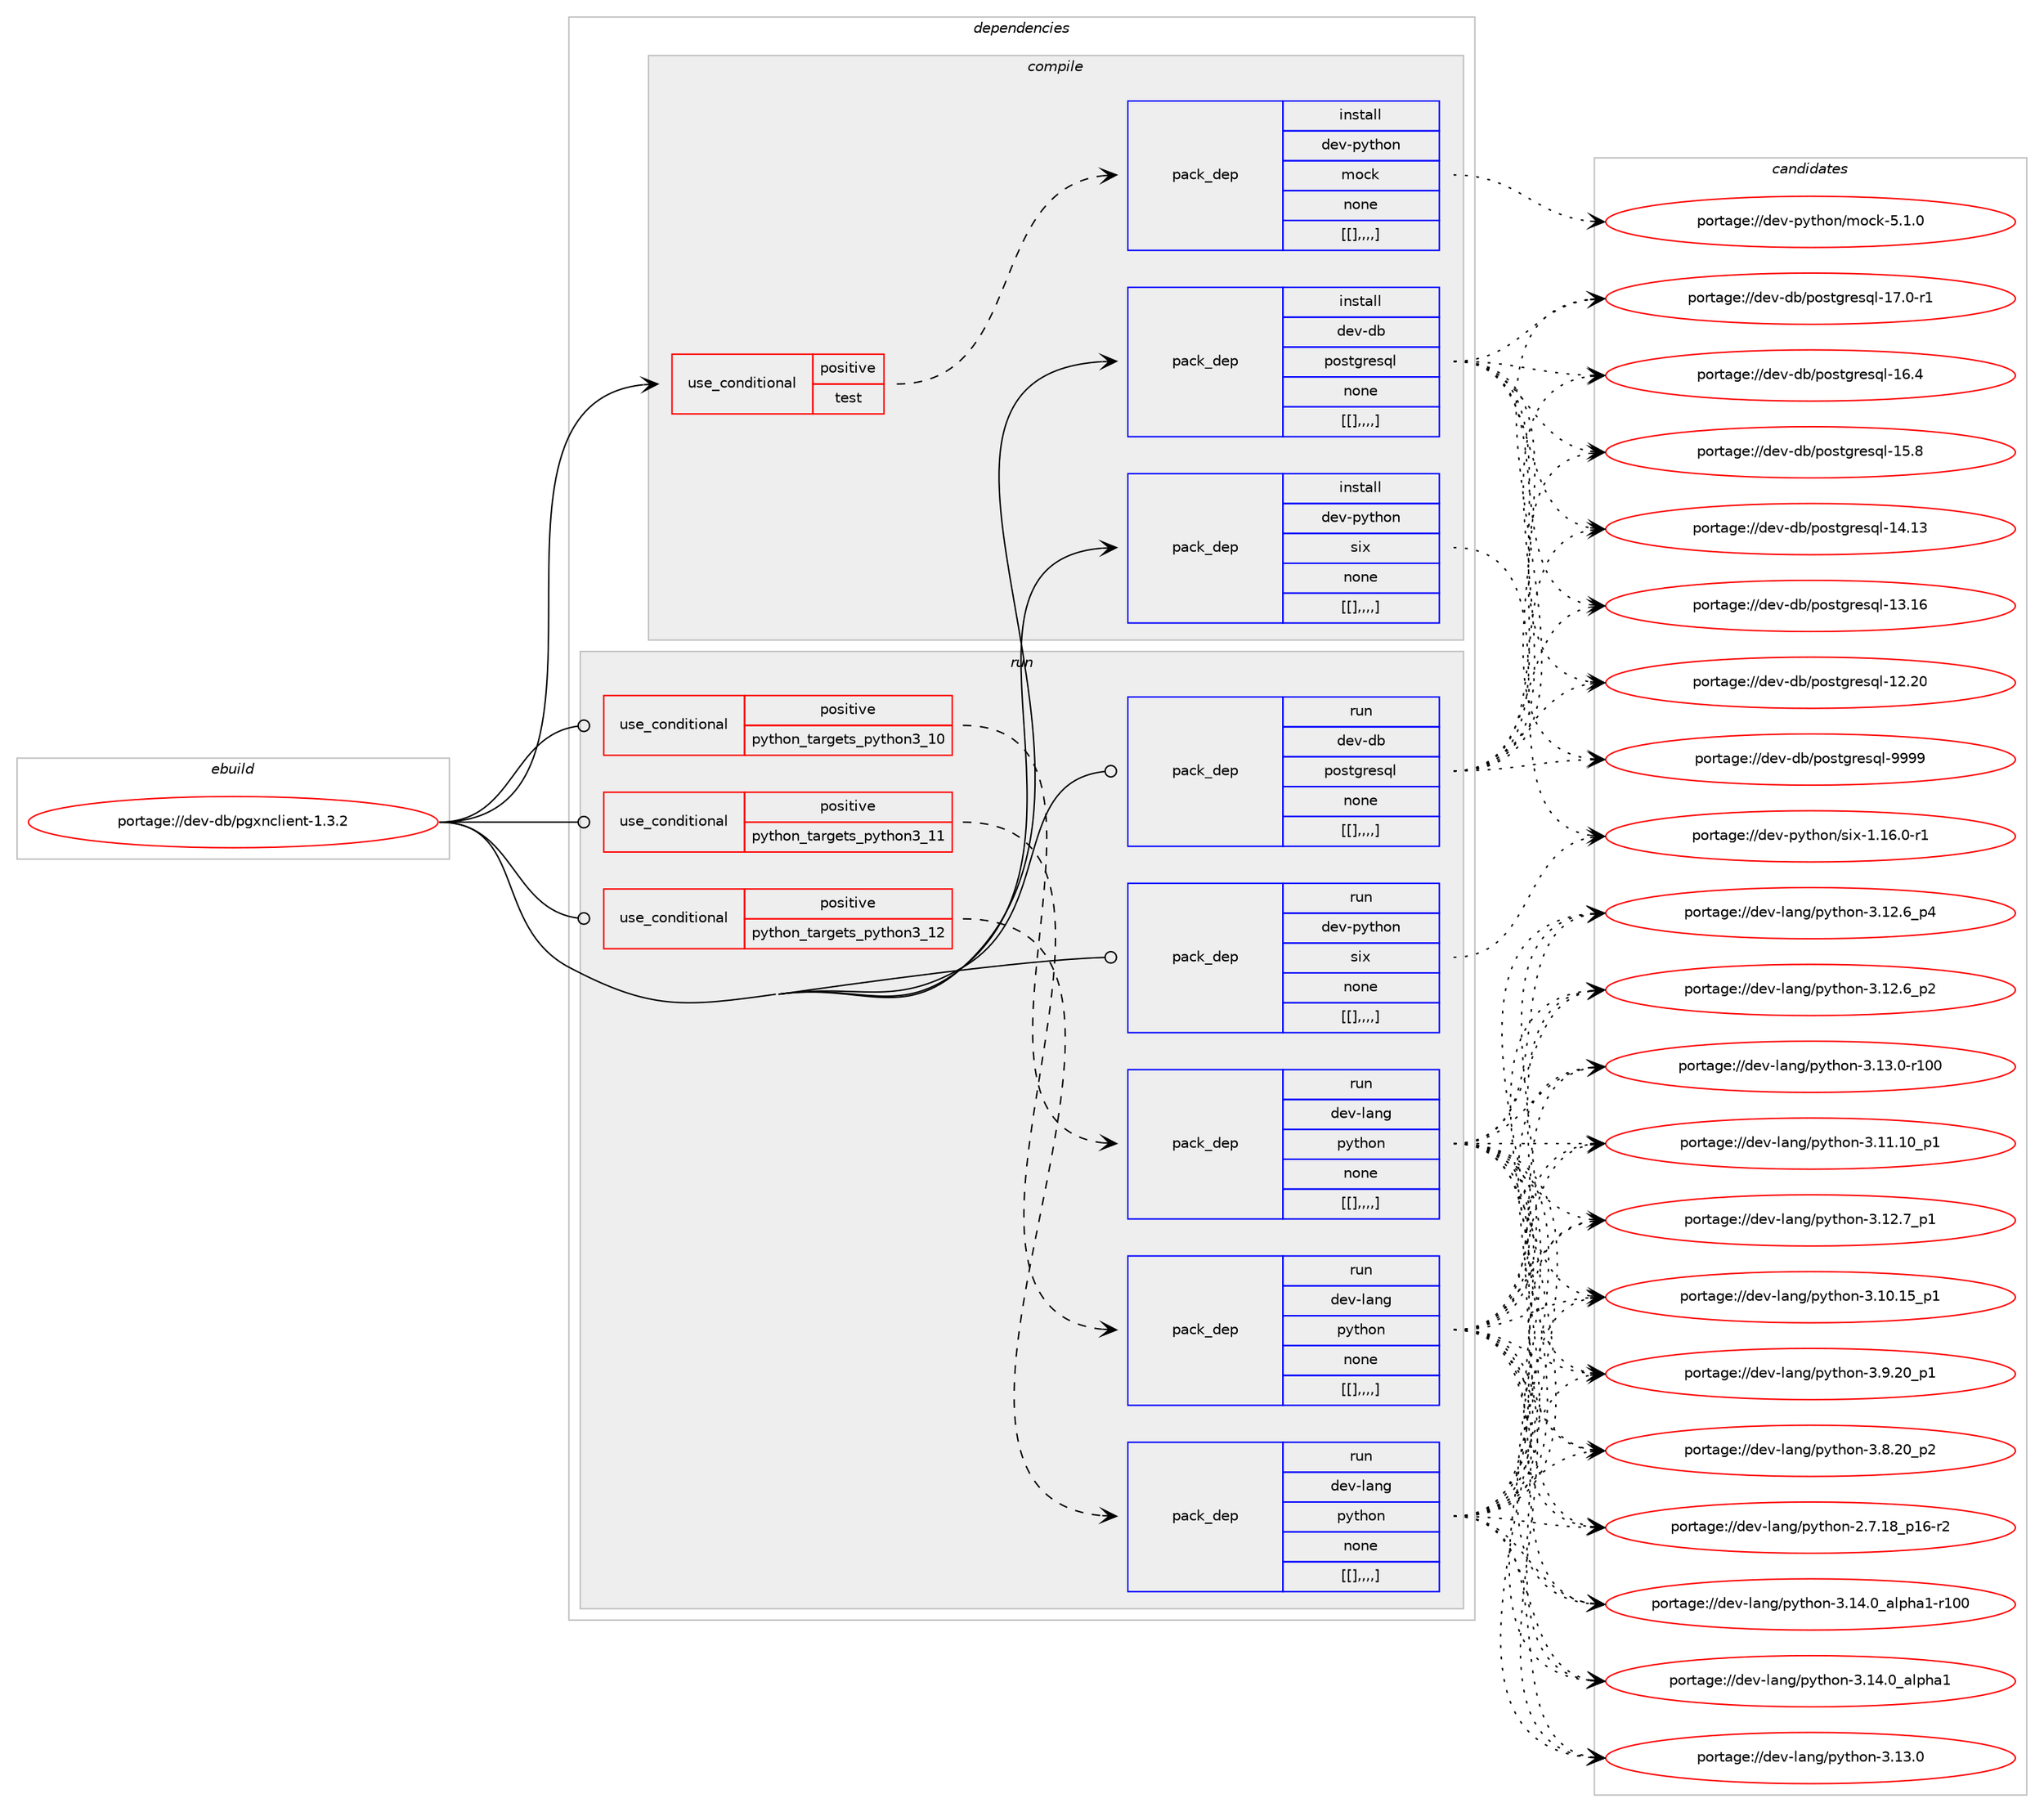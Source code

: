 digraph prolog {

# *************
# Graph options
# *************

newrank=true;
concentrate=true;
compound=true;
graph [rankdir=LR,fontname=Helvetica,fontsize=10,ranksep=1.5];#, ranksep=2.5, nodesep=0.2];
edge  [arrowhead=vee];
node  [fontname=Helvetica,fontsize=10];

# **********
# The ebuild
# **********

subgraph cluster_leftcol {
color=gray;
label=<<i>ebuild</i>>;
id [label="portage://dev-db/pgxnclient-1.3.2", color=red, width=4, href="../dev-db/pgxnclient-1.3.2.svg"];
}

# ****************
# The dependencies
# ****************

subgraph cluster_midcol {
color=gray;
label=<<i>dependencies</i>>;
subgraph cluster_compile {
fillcolor="#eeeeee";
style=filled;
label=<<i>compile</i>>;
subgraph cond19201 {
dependency71296 [label=<<TABLE BORDER="0" CELLBORDER="1" CELLSPACING="0" CELLPADDING="4"><TR><TD ROWSPAN="3" CELLPADDING="10">use_conditional</TD></TR><TR><TD>positive</TD></TR><TR><TD>test</TD></TR></TABLE>>, shape=none, color=red];
subgraph pack51096 {
dependency71300 [label=<<TABLE BORDER="0" CELLBORDER="1" CELLSPACING="0" CELLPADDING="4" WIDTH="220"><TR><TD ROWSPAN="6" CELLPADDING="30">pack_dep</TD></TR><TR><TD WIDTH="110">install</TD></TR><TR><TD>dev-python</TD></TR><TR><TD>mock</TD></TR><TR><TD>none</TD></TR><TR><TD>[[],,,,]</TD></TR></TABLE>>, shape=none, color=blue];
}
dependency71296:e -> dependency71300:w [weight=20,style="dashed",arrowhead="vee"];
}
id:e -> dependency71296:w [weight=20,style="solid",arrowhead="vee"];
subgraph pack51109 {
dependency71432 [label=<<TABLE BORDER="0" CELLBORDER="1" CELLSPACING="0" CELLPADDING="4" WIDTH="220"><TR><TD ROWSPAN="6" CELLPADDING="30">pack_dep</TD></TR><TR><TD WIDTH="110">install</TD></TR><TR><TD>dev-db</TD></TR><TR><TD>postgresql</TD></TR><TR><TD>none</TD></TR><TR><TD>[[],,,,]</TD></TR></TABLE>>, shape=none, color=blue];
}
id:e -> dependency71432:w [weight=20,style="solid",arrowhead="vee"];
subgraph pack51222 {
dependency71518 [label=<<TABLE BORDER="0" CELLBORDER="1" CELLSPACING="0" CELLPADDING="4" WIDTH="220"><TR><TD ROWSPAN="6" CELLPADDING="30">pack_dep</TD></TR><TR><TD WIDTH="110">install</TD></TR><TR><TD>dev-python</TD></TR><TR><TD>six</TD></TR><TR><TD>none</TD></TR><TR><TD>[[],,,,]</TD></TR></TABLE>>, shape=none, color=blue];
}
id:e -> dependency71518:w [weight=20,style="solid",arrowhead="vee"];
}
subgraph cluster_compileandrun {
fillcolor="#eeeeee";
style=filled;
label=<<i>compile and run</i>>;
}
subgraph cluster_run {
fillcolor="#eeeeee";
style=filled;
label=<<i>run</i>>;
subgraph cond19257 {
dependency71540 [label=<<TABLE BORDER="0" CELLBORDER="1" CELLSPACING="0" CELLPADDING="4"><TR><TD ROWSPAN="3" CELLPADDING="10">use_conditional</TD></TR><TR><TD>positive</TD></TR><TR><TD>python_targets_python3_10</TD></TR></TABLE>>, shape=none, color=red];
subgraph pack51272 {
dependency71542 [label=<<TABLE BORDER="0" CELLBORDER="1" CELLSPACING="0" CELLPADDING="4" WIDTH="220"><TR><TD ROWSPAN="6" CELLPADDING="30">pack_dep</TD></TR><TR><TD WIDTH="110">run</TD></TR><TR><TD>dev-lang</TD></TR><TR><TD>python</TD></TR><TR><TD>none</TD></TR><TR><TD>[[],,,,]</TD></TR></TABLE>>, shape=none, color=blue];
}
dependency71540:e -> dependency71542:w [weight=20,style="dashed",arrowhead="vee"];
}
id:e -> dependency71540:w [weight=20,style="solid",arrowhead="odot"];
subgraph cond19278 {
dependency71616 [label=<<TABLE BORDER="0" CELLBORDER="1" CELLSPACING="0" CELLPADDING="4"><TR><TD ROWSPAN="3" CELLPADDING="10">use_conditional</TD></TR><TR><TD>positive</TD></TR><TR><TD>python_targets_python3_11</TD></TR></TABLE>>, shape=none, color=red];
subgraph pack51317 {
dependency71617 [label=<<TABLE BORDER="0" CELLBORDER="1" CELLSPACING="0" CELLPADDING="4" WIDTH="220"><TR><TD ROWSPAN="6" CELLPADDING="30">pack_dep</TD></TR><TR><TD WIDTH="110">run</TD></TR><TR><TD>dev-lang</TD></TR><TR><TD>python</TD></TR><TR><TD>none</TD></TR><TR><TD>[[],,,,]</TD></TR></TABLE>>, shape=none, color=blue];
}
dependency71616:e -> dependency71617:w [weight=20,style="dashed",arrowhead="vee"];
}
id:e -> dependency71616:w [weight=20,style="solid",arrowhead="odot"];
subgraph cond19307 {
dependency71658 [label=<<TABLE BORDER="0" CELLBORDER="1" CELLSPACING="0" CELLPADDING="4"><TR><TD ROWSPAN="3" CELLPADDING="10">use_conditional</TD></TR><TR><TD>positive</TD></TR><TR><TD>python_targets_python3_12</TD></TR></TABLE>>, shape=none, color=red];
subgraph pack51346 {
dependency71680 [label=<<TABLE BORDER="0" CELLBORDER="1" CELLSPACING="0" CELLPADDING="4" WIDTH="220"><TR><TD ROWSPAN="6" CELLPADDING="30">pack_dep</TD></TR><TR><TD WIDTH="110">run</TD></TR><TR><TD>dev-lang</TD></TR><TR><TD>python</TD></TR><TR><TD>none</TD></TR><TR><TD>[[],,,,]</TD></TR></TABLE>>, shape=none, color=blue];
}
dependency71658:e -> dependency71680:w [weight=20,style="dashed",arrowhead="vee"];
}
id:e -> dependency71658:w [weight=20,style="solid",arrowhead="odot"];
subgraph pack51422 {
dependency71769 [label=<<TABLE BORDER="0" CELLBORDER="1" CELLSPACING="0" CELLPADDING="4" WIDTH="220"><TR><TD ROWSPAN="6" CELLPADDING="30">pack_dep</TD></TR><TR><TD WIDTH="110">run</TD></TR><TR><TD>dev-db</TD></TR><TR><TD>postgresql</TD></TR><TR><TD>none</TD></TR><TR><TD>[[],,,,]</TD></TR></TABLE>>, shape=none, color=blue];
}
id:e -> dependency71769:w [weight=20,style="solid",arrowhead="odot"];
subgraph pack51427 {
dependency71772 [label=<<TABLE BORDER="0" CELLBORDER="1" CELLSPACING="0" CELLPADDING="4" WIDTH="220"><TR><TD ROWSPAN="6" CELLPADDING="30">pack_dep</TD></TR><TR><TD WIDTH="110">run</TD></TR><TR><TD>dev-python</TD></TR><TR><TD>six</TD></TR><TR><TD>none</TD></TR><TR><TD>[[],,,,]</TD></TR></TABLE>>, shape=none, color=blue];
}
id:e -> dependency71772:w [weight=20,style="solid",arrowhead="odot"];
}
}

# **************
# The candidates
# **************

subgraph cluster_choices {
rank=same;
color=gray;
label=<<i>candidates</i>>;

subgraph choice50692 {
color=black;
nodesep=1;
choice100101118451121211161041111104710911199107455346494648 [label="portage://dev-python/mock-5.1.0", color=red, width=4,href="../dev-python/mock-5.1.0.svg"];
dependency71300:e -> choice100101118451121211161041111104710911199107455346494648:w [style=dotted,weight="100"];
}
subgraph choice50700 {
color=black;
nodesep=1;
choice1001011184510098471121111151161031141011151131084557575757 [label="portage://dev-db/postgresql-9999", color=red, width=4,href="../dev-db/postgresql-9999.svg"];
choice10010111845100984711211111511610311410111511310845495546484511449 [label="portage://dev-db/postgresql-17.0-r1", color=red, width=4,href="../dev-db/postgresql-17.0-r1.svg"];
choice1001011184510098471121111151161031141011151131084549544652 [label="portage://dev-db/postgresql-16.4", color=red, width=4,href="../dev-db/postgresql-16.4.svg"];
choice1001011184510098471121111151161031141011151131084549534656 [label="portage://dev-db/postgresql-15.8", color=red, width=4,href="../dev-db/postgresql-15.8.svg"];
choice100101118451009847112111115116103114101115113108454952464951 [label="portage://dev-db/postgresql-14.13", color=red, width=4,href="../dev-db/postgresql-14.13.svg"];
choice100101118451009847112111115116103114101115113108454951464954 [label="portage://dev-db/postgresql-13.16", color=red, width=4,href="../dev-db/postgresql-13.16.svg"];
choice100101118451009847112111115116103114101115113108454950465048 [label="portage://dev-db/postgresql-12.20", color=red, width=4,href="../dev-db/postgresql-12.20.svg"];
dependency71432:e -> choice1001011184510098471121111151161031141011151131084557575757:w [style=dotted,weight="100"];
dependency71432:e -> choice10010111845100984711211111511610311410111511310845495546484511449:w [style=dotted,weight="100"];
dependency71432:e -> choice1001011184510098471121111151161031141011151131084549544652:w [style=dotted,weight="100"];
dependency71432:e -> choice1001011184510098471121111151161031141011151131084549534656:w [style=dotted,weight="100"];
dependency71432:e -> choice100101118451009847112111115116103114101115113108454952464951:w [style=dotted,weight="100"];
dependency71432:e -> choice100101118451009847112111115116103114101115113108454951464954:w [style=dotted,weight="100"];
dependency71432:e -> choice100101118451009847112111115116103114101115113108454950465048:w [style=dotted,weight="100"];
}
subgraph choice50709 {
color=black;
nodesep=1;
choice1001011184511212111610411111047115105120454946495446484511449 [label="portage://dev-python/six-1.16.0-r1", color=red, width=4,href="../dev-python/six-1.16.0-r1.svg"];
dependency71518:e -> choice1001011184511212111610411111047115105120454946495446484511449:w [style=dotted,weight="100"];
}
subgraph choice50720 {
color=black;
nodesep=1;
choice100101118451089711010347112121116104111110455146495246489597108112104974945114494848 [label="portage://dev-lang/python-3.14.0_alpha1-r100", color=red, width=4,href="../dev-lang/python-3.14.0_alpha1-r100.svg"];
choice1001011184510897110103471121211161041111104551464952464895971081121049749 [label="portage://dev-lang/python-3.14.0_alpha1", color=red, width=4,href="../dev-lang/python-3.14.0_alpha1.svg"];
choice1001011184510897110103471121211161041111104551464951464845114494848 [label="portage://dev-lang/python-3.13.0-r100", color=red, width=4,href="../dev-lang/python-3.13.0-r100.svg"];
choice10010111845108971101034711212111610411111045514649514648 [label="portage://dev-lang/python-3.13.0", color=red, width=4,href="../dev-lang/python-3.13.0.svg"];
choice100101118451089711010347112121116104111110455146495046559511249 [label="portage://dev-lang/python-3.12.7_p1", color=red, width=4,href="../dev-lang/python-3.12.7_p1.svg"];
choice100101118451089711010347112121116104111110455146495046549511252 [label="portage://dev-lang/python-3.12.6_p4", color=red, width=4,href="../dev-lang/python-3.12.6_p4.svg"];
choice100101118451089711010347112121116104111110455146495046549511250 [label="portage://dev-lang/python-3.12.6_p2", color=red, width=4,href="../dev-lang/python-3.12.6_p2.svg"];
choice10010111845108971101034711212111610411111045514649494649489511249 [label="portage://dev-lang/python-3.11.10_p1", color=red, width=4,href="../dev-lang/python-3.11.10_p1.svg"];
choice10010111845108971101034711212111610411111045514649484649539511249 [label="portage://dev-lang/python-3.10.15_p1", color=red, width=4,href="../dev-lang/python-3.10.15_p1.svg"];
choice100101118451089711010347112121116104111110455146574650489511249 [label="portage://dev-lang/python-3.9.20_p1", color=red, width=4,href="../dev-lang/python-3.9.20_p1.svg"];
choice100101118451089711010347112121116104111110455146564650489511250 [label="portage://dev-lang/python-3.8.20_p2", color=red, width=4,href="../dev-lang/python-3.8.20_p2.svg"];
choice100101118451089711010347112121116104111110455046554649569511249544511450 [label="portage://dev-lang/python-2.7.18_p16-r2", color=red, width=4,href="../dev-lang/python-2.7.18_p16-r2.svg"];
dependency71542:e -> choice100101118451089711010347112121116104111110455146495246489597108112104974945114494848:w [style=dotted,weight="100"];
dependency71542:e -> choice1001011184510897110103471121211161041111104551464952464895971081121049749:w [style=dotted,weight="100"];
dependency71542:e -> choice1001011184510897110103471121211161041111104551464951464845114494848:w [style=dotted,weight="100"];
dependency71542:e -> choice10010111845108971101034711212111610411111045514649514648:w [style=dotted,weight="100"];
dependency71542:e -> choice100101118451089711010347112121116104111110455146495046559511249:w [style=dotted,weight="100"];
dependency71542:e -> choice100101118451089711010347112121116104111110455146495046549511252:w [style=dotted,weight="100"];
dependency71542:e -> choice100101118451089711010347112121116104111110455146495046549511250:w [style=dotted,weight="100"];
dependency71542:e -> choice10010111845108971101034711212111610411111045514649494649489511249:w [style=dotted,weight="100"];
dependency71542:e -> choice10010111845108971101034711212111610411111045514649484649539511249:w [style=dotted,weight="100"];
dependency71542:e -> choice100101118451089711010347112121116104111110455146574650489511249:w [style=dotted,weight="100"];
dependency71542:e -> choice100101118451089711010347112121116104111110455146564650489511250:w [style=dotted,weight="100"];
dependency71542:e -> choice100101118451089711010347112121116104111110455046554649569511249544511450:w [style=dotted,weight="100"];
}
subgraph choice50737 {
color=black;
nodesep=1;
choice100101118451089711010347112121116104111110455146495246489597108112104974945114494848 [label="portage://dev-lang/python-3.14.0_alpha1-r100", color=red, width=4,href="../dev-lang/python-3.14.0_alpha1-r100.svg"];
choice1001011184510897110103471121211161041111104551464952464895971081121049749 [label="portage://dev-lang/python-3.14.0_alpha1", color=red, width=4,href="../dev-lang/python-3.14.0_alpha1.svg"];
choice1001011184510897110103471121211161041111104551464951464845114494848 [label="portage://dev-lang/python-3.13.0-r100", color=red, width=4,href="../dev-lang/python-3.13.0-r100.svg"];
choice10010111845108971101034711212111610411111045514649514648 [label="portage://dev-lang/python-3.13.0", color=red, width=4,href="../dev-lang/python-3.13.0.svg"];
choice100101118451089711010347112121116104111110455146495046559511249 [label="portage://dev-lang/python-3.12.7_p1", color=red, width=4,href="../dev-lang/python-3.12.7_p1.svg"];
choice100101118451089711010347112121116104111110455146495046549511252 [label="portage://dev-lang/python-3.12.6_p4", color=red, width=4,href="../dev-lang/python-3.12.6_p4.svg"];
choice100101118451089711010347112121116104111110455146495046549511250 [label="portage://dev-lang/python-3.12.6_p2", color=red, width=4,href="../dev-lang/python-3.12.6_p2.svg"];
choice10010111845108971101034711212111610411111045514649494649489511249 [label="portage://dev-lang/python-3.11.10_p1", color=red, width=4,href="../dev-lang/python-3.11.10_p1.svg"];
choice10010111845108971101034711212111610411111045514649484649539511249 [label="portage://dev-lang/python-3.10.15_p1", color=red, width=4,href="../dev-lang/python-3.10.15_p1.svg"];
choice100101118451089711010347112121116104111110455146574650489511249 [label="portage://dev-lang/python-3.9.20_p1", color=red, width=4,href="../dev-lang/python-3.9.20_p1.svg"];
choice100101118451089711010347112121116104111110455146564650489511250 [label="portage://dev-lang/python-3.8.20_p2", color=red, width=4,href="../dev-lang/python-3.8.20_p2.svg"];
choice100101118451089711010347112121116104111110455046554649569511249544511450 [label="portage://dev-lang/python-2.7.18_p16-r2", color=red, width=4,href="../dev-lang/python-2.7.18_p16-r2.svg"];
dependency71617:e -> choice100101118451089711010347112121116104111110455146495246489597108112104974945114494848:w [style=dotted,weight="100"];
dependency71617:e -> choice1001011184510897110103471121211161041111104551464952464895971081121049749:w [style=dotted,weight="100"];
dependency71617:e -> choice1001011184510897110103471121211161041111104551464951464845114494848:w [style=dotted,weight="100"];
dependency71617:e -> choice10010111845108971101034711212111610411111045514649514648:w [style=dotted,weight="100"];
dependency71617:e -> choice100101118451089711010347112121116104111110455146495046559511249:w [style=dotted,weight="100"];
dependency71617:e -> choice100101118451089711010347112121116104111110455146495046549511252:w [style=dotted,weight="100"];
dependency71617:e -> choice100101118451089711010347112121116104111110455146495046549511250:w [style=dotted,weight="100"];
dependency71617:e -> choice10010111845108971101034711212111610411111045514649494649489511249:w [style=dotted,weight="100"];
dependency71617:e -> choice10010111845108971101034711212111610411111045514649484649539511249:w [style=dotted,weight="100"];
dependency71617:e -> choice100101118451089711010347112121116104111110455146574650489511249:w [style=dotted,weight="100"];
dependency71617:e -> choice100101118451089711010347112121116104111110455146564650489511250:w [style=dotted,weight="100"];
dependency71617:e -> choice100101118451089711010347112121116104111110455046554649569511249544511450:w [style=dotted,weight="100"];
}
subgraph choice50776 {
color=black;
nodesep=1;
choice100101118451089711010347112121116104111110455146495246489597108112104974945114494848 [label="portage://dev-lang/python-3.14.0_alpha1-r100", color=red, width=4,href="../dev-lang/python-3.14.0_alpha1-r100.svg"];
choice1001011184510897110103471121211161041111104551464952464895971081121049749 [label="portage://dev-lang/python-3.14.0_alpha1", color=red, width=4,href="../dev-lang/python-3.14.0_alpha1.svg"];
choice1001011184510897110103471121211161041111104551464951464845114494848 [label="portage://dev-lang/python-3.13.0-r100", color=red, width=4,href="../dev-lang/python-3.13.0-r100.svg"];
choice10010111845108971101034711212111610411111045514649514648 [label="portage://dev-lang/python-3.13.0", color=red, width=4,href="../dev-lang/python-3.13.0.svg"];
choice100101118451089711010347112121116104111110455146495046559511249 [label="portage://dev-lang/python-3.12.7_p1", color=red, width=4,href="../dev-lang/python-3.12.7_p1.svg"];
choice100101118451089711010347112121116104111110455146495046549511252 [label="portage://dev-lang/python-3.12.6_p4", color=red, width=4,href="../dev-lang/python-3.12.6_p4.svg"];
choice100101118451089711010347112121116104111110455146495046549511250 [label="portage://dev-lang/python-3.12.6_p2", color=red, width=4,href="../dev-lang/python-3.12.6_p2.svg"];
choice10010111845108971101034711212111610411111045514649494649489511249 [label="portage://dev-lang/python-3.11.10_p1", color=red, width=4,href="../dev-lang/python-3.11.10_p1.svg"];
choice10010111845108971101034711212111610411111045514649484649539511249 [label="portage://dev-lang/python-3.10.15_p1", color=red, width=4,href="../dev-lang/python-3.10.15_p1.svg"];
choice100101118451089711010347112121116104111110455146574650489511249 [label="portage://dev-lang/python-3.9.20_p1", color=red, width=4,href="../dev-lang/python-3.9.20_p1.svg"];
choice100101118451089711010347112121116104111110455146564650489511250 [label="portage://dev-lang/python-3.8.20_p2", color=red, width=4,href="../dev-lang/python-3.8.20_p2.svg"];
choice100101118451089711010347112121116104111110455046554649569511249544511450 [label="portage://dev-lang/python-2.7.18_p16-r2", color=red, width=4,href="../dev-lang/python-2.7.18_p16-r2.svg"];
dependency71680:e -> choice100101118451089711010347112121116104111110455146495246489597108112104974945114494848:w [style=dotted,weight="100"];
dependency71680:e -> choice1001011184510897110103471121211161041111104551464952464895971081121049749:w [style=dotted,weight="100"];
dependency71680:e -> choice1001011184510897110103471121211161041111104551464951464845114494848:w [style=dotted,weight="100"];
dependency71680:e -> choice10010111845108971101034711212111610411111045514649514648:w [style=dotted,weight="100"];
dependency71680:e -> choice100101118451089711010347112121116104111110455146495046559511249:w [style=dotted,weight="100"];
dependency71680:e -> choice100101118451089711010347112121116104111110455146495046549511252:w [style=dotted,weight="100"];
dependency71680:e -> choice100101118451089711010347112121116104111110455146495046549511250:w [style=dotted,weight="100"];
dependency71680:e -> choice10010111845108971101034711212111610411111045514649494649489511249:w [style=dotted,weight="100"];
dependency71680:e -> choice10010111845108971101034711212111610411111045514649484649539511249:w [style=dotted,weight="100"];
dependency71680:e -> choice100101118451089711010347112121116104111110455146574650489511249:w [style=dotted,weight="100"];
dependency71680:e -> choice100101118451089711010347112121116104111110455146564650489511250:w [style=dotted,weight="100"];
dependency71680:e -> choice100101118451089711010347112121116104111110455046554649569511249544511450:w [style=dotted,weight="100"];
}
subgraph choice50792 {
color=black;
nodesep=1;
choice1001011184510098471121111151161031141011151131084557575757 [label="portage://dev-db/postgresql-9999", color=red, width=4,href="../dev-db/postgresql-9999.svg"];
choice10010111845100984711211111511610311410111511310845495546484511449 [label="portage://dev-db/postgresql-17.0-r1", color=red, width=4,href="../dev-db/postgresql-17.0-r1.svg"];
choice1001011184510098471121111151161031141011151131084549544652 [label="portage://dev-db/postgresql-16.4", color=red, width=4,href="../dev-db/postgresql-16.4.svg"];
choice1001011184510098471121111151161031141011151131084549534656 [label="portage://dev-db/postgresql-15.8", color=red, width=4,href="../dev-db/postgresql-15.8.svg"];
choice100101118451009847112111115116103114101115113108454952464951 [label="portage://dev-db/postgresql-14.13", color=red, width=4,href="../dev-db/postgresql-14.13.svg"];
choice100101118451009847112111115116103114101115113108454951464954 [label="portage://dev-db/postgresql-13.16", color=red, width=4,href="../dev-db/postgresql-13.16.svg"];
choice100101118451009847112111115116103114101115113108454950465048 [label="portage://dev-db/postgresql-12.20", color=red, width=4,href="../dev-db/postgresql-12.20.svg"];
dependency71769:e -> choice1001011184510098471121111151161031141011151131084557575757:w [style=dotted,weight="100"];
dependency71769:e -> choice10010111845100984711211111511610311410111511310845495546484511449:w [style=dotted,weight="100"];
dependency71769:e -> choice1001011184510098471121111151161031141011151131084549544652:w [style=dotted,weight="100"];
dependency71769:e -> choice1001011184510098471121111151161031141011151131084549534656:w [style=dotted,weight="100"];
dependency71769:e -> choice100101118451009847112111115116103114101115113108454952464951:w [style=dotted,weight="100"];
dependency71769:e -> choice100101118451009847112111115116103114101115113108454951464954:w [style=dotted,weight="100"];
dependency71769:e -> choice100101118451009847112111115116103114101115113108454950465048:w [style=dotted,weight="100"];
}
subgraph choice50819 {
color=black;
nodesep=1;
choice1001011184511212111610411111047115105120454946495446484511449 [label="portage://dev-python/six-1.16.0-r1", color=red, width=4,href="../dev-python/six-1.16.0-r1.svg"];
dependency71772:e -> choice1001011184511212111610411111047115105120454946495446484511449:w [style=dotted,weight="100"];
}
}

}
